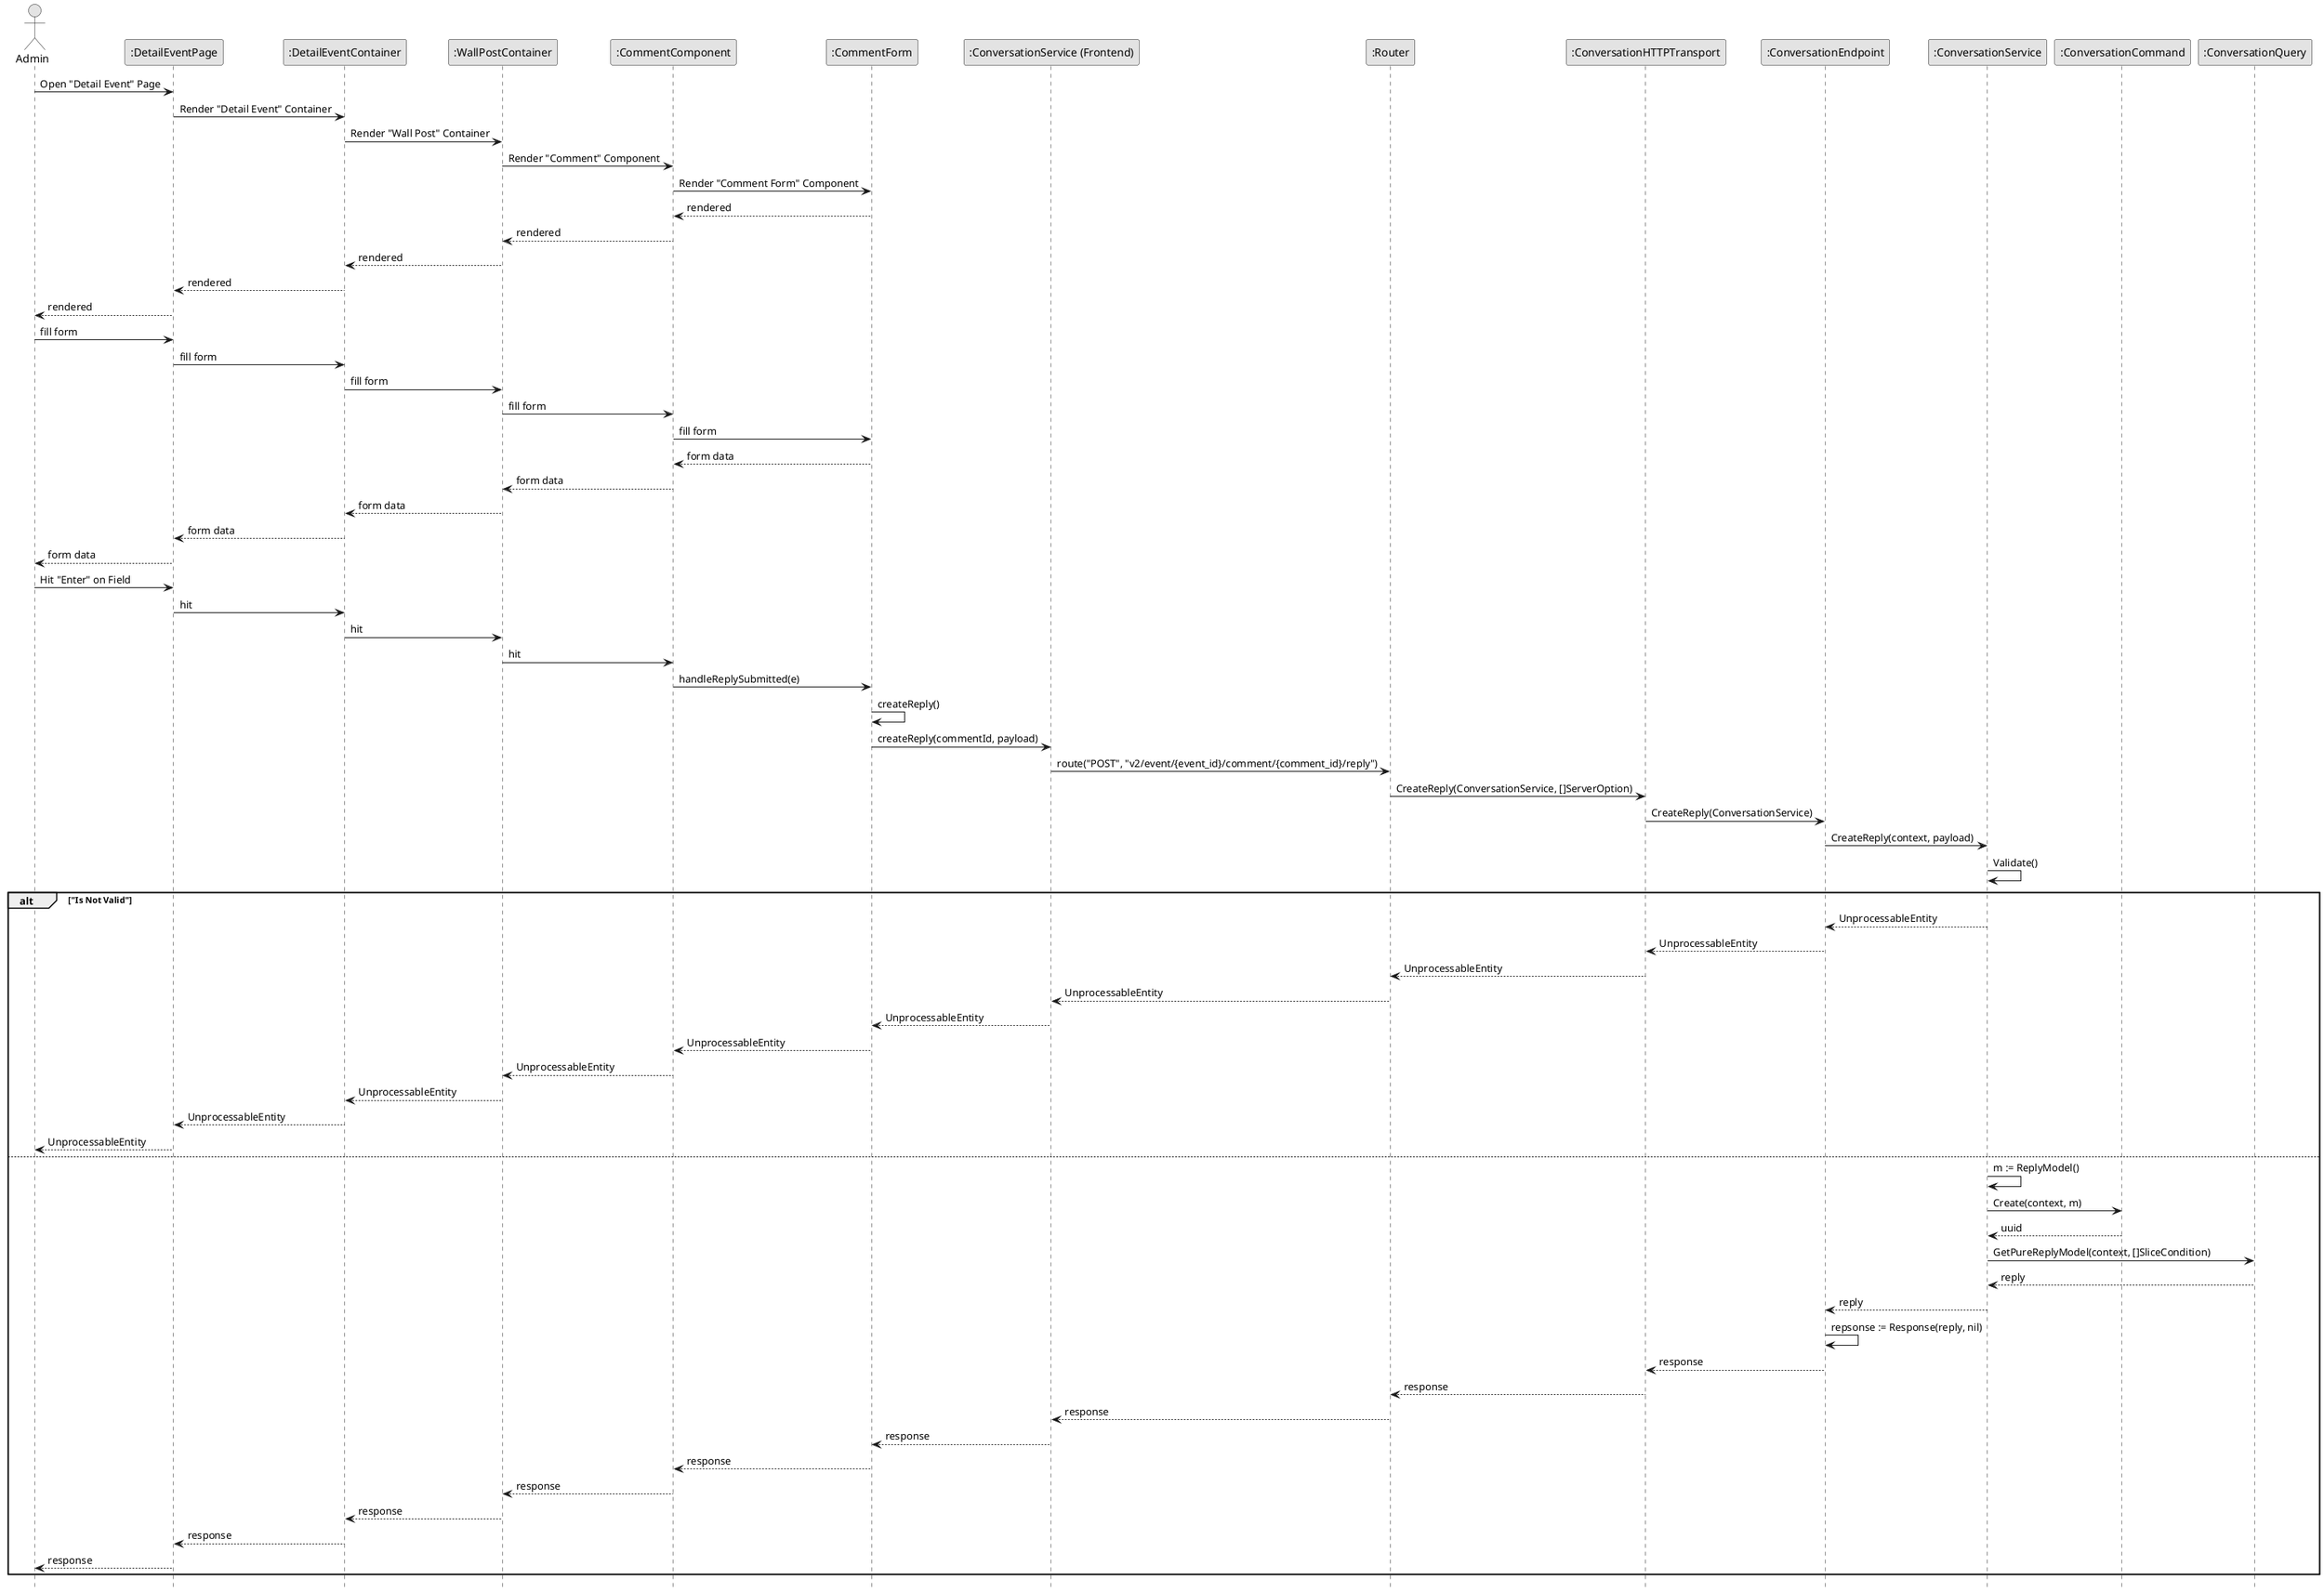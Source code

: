 @startuml ReplyConversation

skinparam Monochrome true
skinparam Shadowing false
hide footbox

actor "Admin" as Admin
participant ":DetailEventPage" as DetailEventPage
participant ":DetailEventContainer" as DetailEventContainer
participant ":WallPostContainer" as WallPostContainer
participant ":CommentComponent" as CommentComponent
participant ":CommentForm" as CommentForm
participant ":ConversationService (Frontend)" as FEConversationService
participant ":Router" as Router
participant ":ConversationHTTPTransport" as ConversationHTTPTransport
participant ":ConversationEndpoint" as ConversationEndpoint
participant ":ConversationService" as ConversationService
participant ":ConversationCommand" as ConversationCommand
participant ":ConversationQuery" as ConversationQuery

Admin->DetailEventPage: Open "Detail Event" Page
DetailEventPage->DetailEventContainer: Render "Detail Event" Container
DetailEventContainer->WallPostContainer: Render "Wall Post" Container
WallPostContainer->CommentComponent: Render "Comment" Component
CommentComponent->CommentForm: Render "Comment Form" Component
CommentForm-->CommentComponent: rendered
CommentComponent-->WallPostContainer: rendered
WallPostContainer-->DetailEventContainer: rendered
DetailEventContainer-->DetailEventPage: rendered
DetailEventPage-->Admin: rendered

Admin->DetailEventPage: fill form
DetailEventPage->DetailEventContainer: fill form
DetailEventContainer->WallPostContainer: fill form
WallPostContainer->CommentComponent: fill form
CommentComponent->CommentForm: fill form
CommentForm-->CommentComponent: form data
CommentComponent-->WallPostContainer: form data
WallPostContainer-->DetailEventContainer: form data
DetailEventContainer-->DetailEventPage: form data
DetailEventPage-->Admin: form data

Admin->DetailEventPage: Hit "Enter" on Field
DetailEventPage->DetailEventContainer: hit
DetailEventContainer->WallPostContainer: hit
WallPostContainer->CommentComponent: hit
CommentComponent->CommentForm: handleReplySubmitted(e)
CommentForm->CommentForm: createReply()
CommentForm->FEConversationService: createReply(commentId, payload)
FEConversationService->Router: route("POST", "v2/event/{event_id}/comment/{comment_id}/reply")
Router->ConversationHTTPTransport: CreateReply(ConversationService, []ServerOption)
ConversationHTTPTransport->ConversationEndpoint: CreateReply(ConversationService)
ConversationEndpoint->ConversationService: CreateReply(context, payload)
ConversationService->ConversationService: Validate()

alt "Is Not Valid"
    ConversationService-->ConversationEndpoint: UnprocessableEntity
    ConversationEndpoint-->ConversationHTTPTransport: UnprocessableEntity
    ConversationHTTPTransport-->Router: UnprocessableEntity
    Router-->FEConversationService: UnprocessableEntity
    FEConversationService-->CommentForm: UnprocessableEntity
    CommentForm-->CommentComponent: UnprocessableEntity
    CommentComponent-->WallPostContainer: UnprocessableEntity
    WallPostContainer-->DetailEventContainer: UnprocessableEntity
    DetailEventContainer-->DetailEventPage: UnprocessableEntity
    DetailEventPage-->Admin: UnprocessableEntity
else
    ConversationService->ConversationService: m := ReplyModel()
    ConversationService->ConversationCommand: Create(context, m)
    ConversationCommand-->ConversationService: uuid

    ConversationService->ConversationQuery: GetPureReplyModel(context, []SliceCondition)
    ConversationQuery-->ConversationService: reply
    
    ConversationService-->ConversationEndpoint: reply
    ConversationEndpoint->ConversationEndpoint: repsonse := Response(reply, nil)
    ConversationEndpoint-->ConversationHTTPTransport: response
    ConversationHTTPTransport-->Router: response
    Router-->FEConversationService: response
    FEConversationService-->CommentForm: response
    CommentForm-->CommentComponent: response
    CommentComponent-->WallPostContainer: response
    WallPostContainer-->DetailEventContainer: response
    DetailEventContainer-->DetailEventPage: response
    DetailEventPage-->Admin: response
end

@enduml
